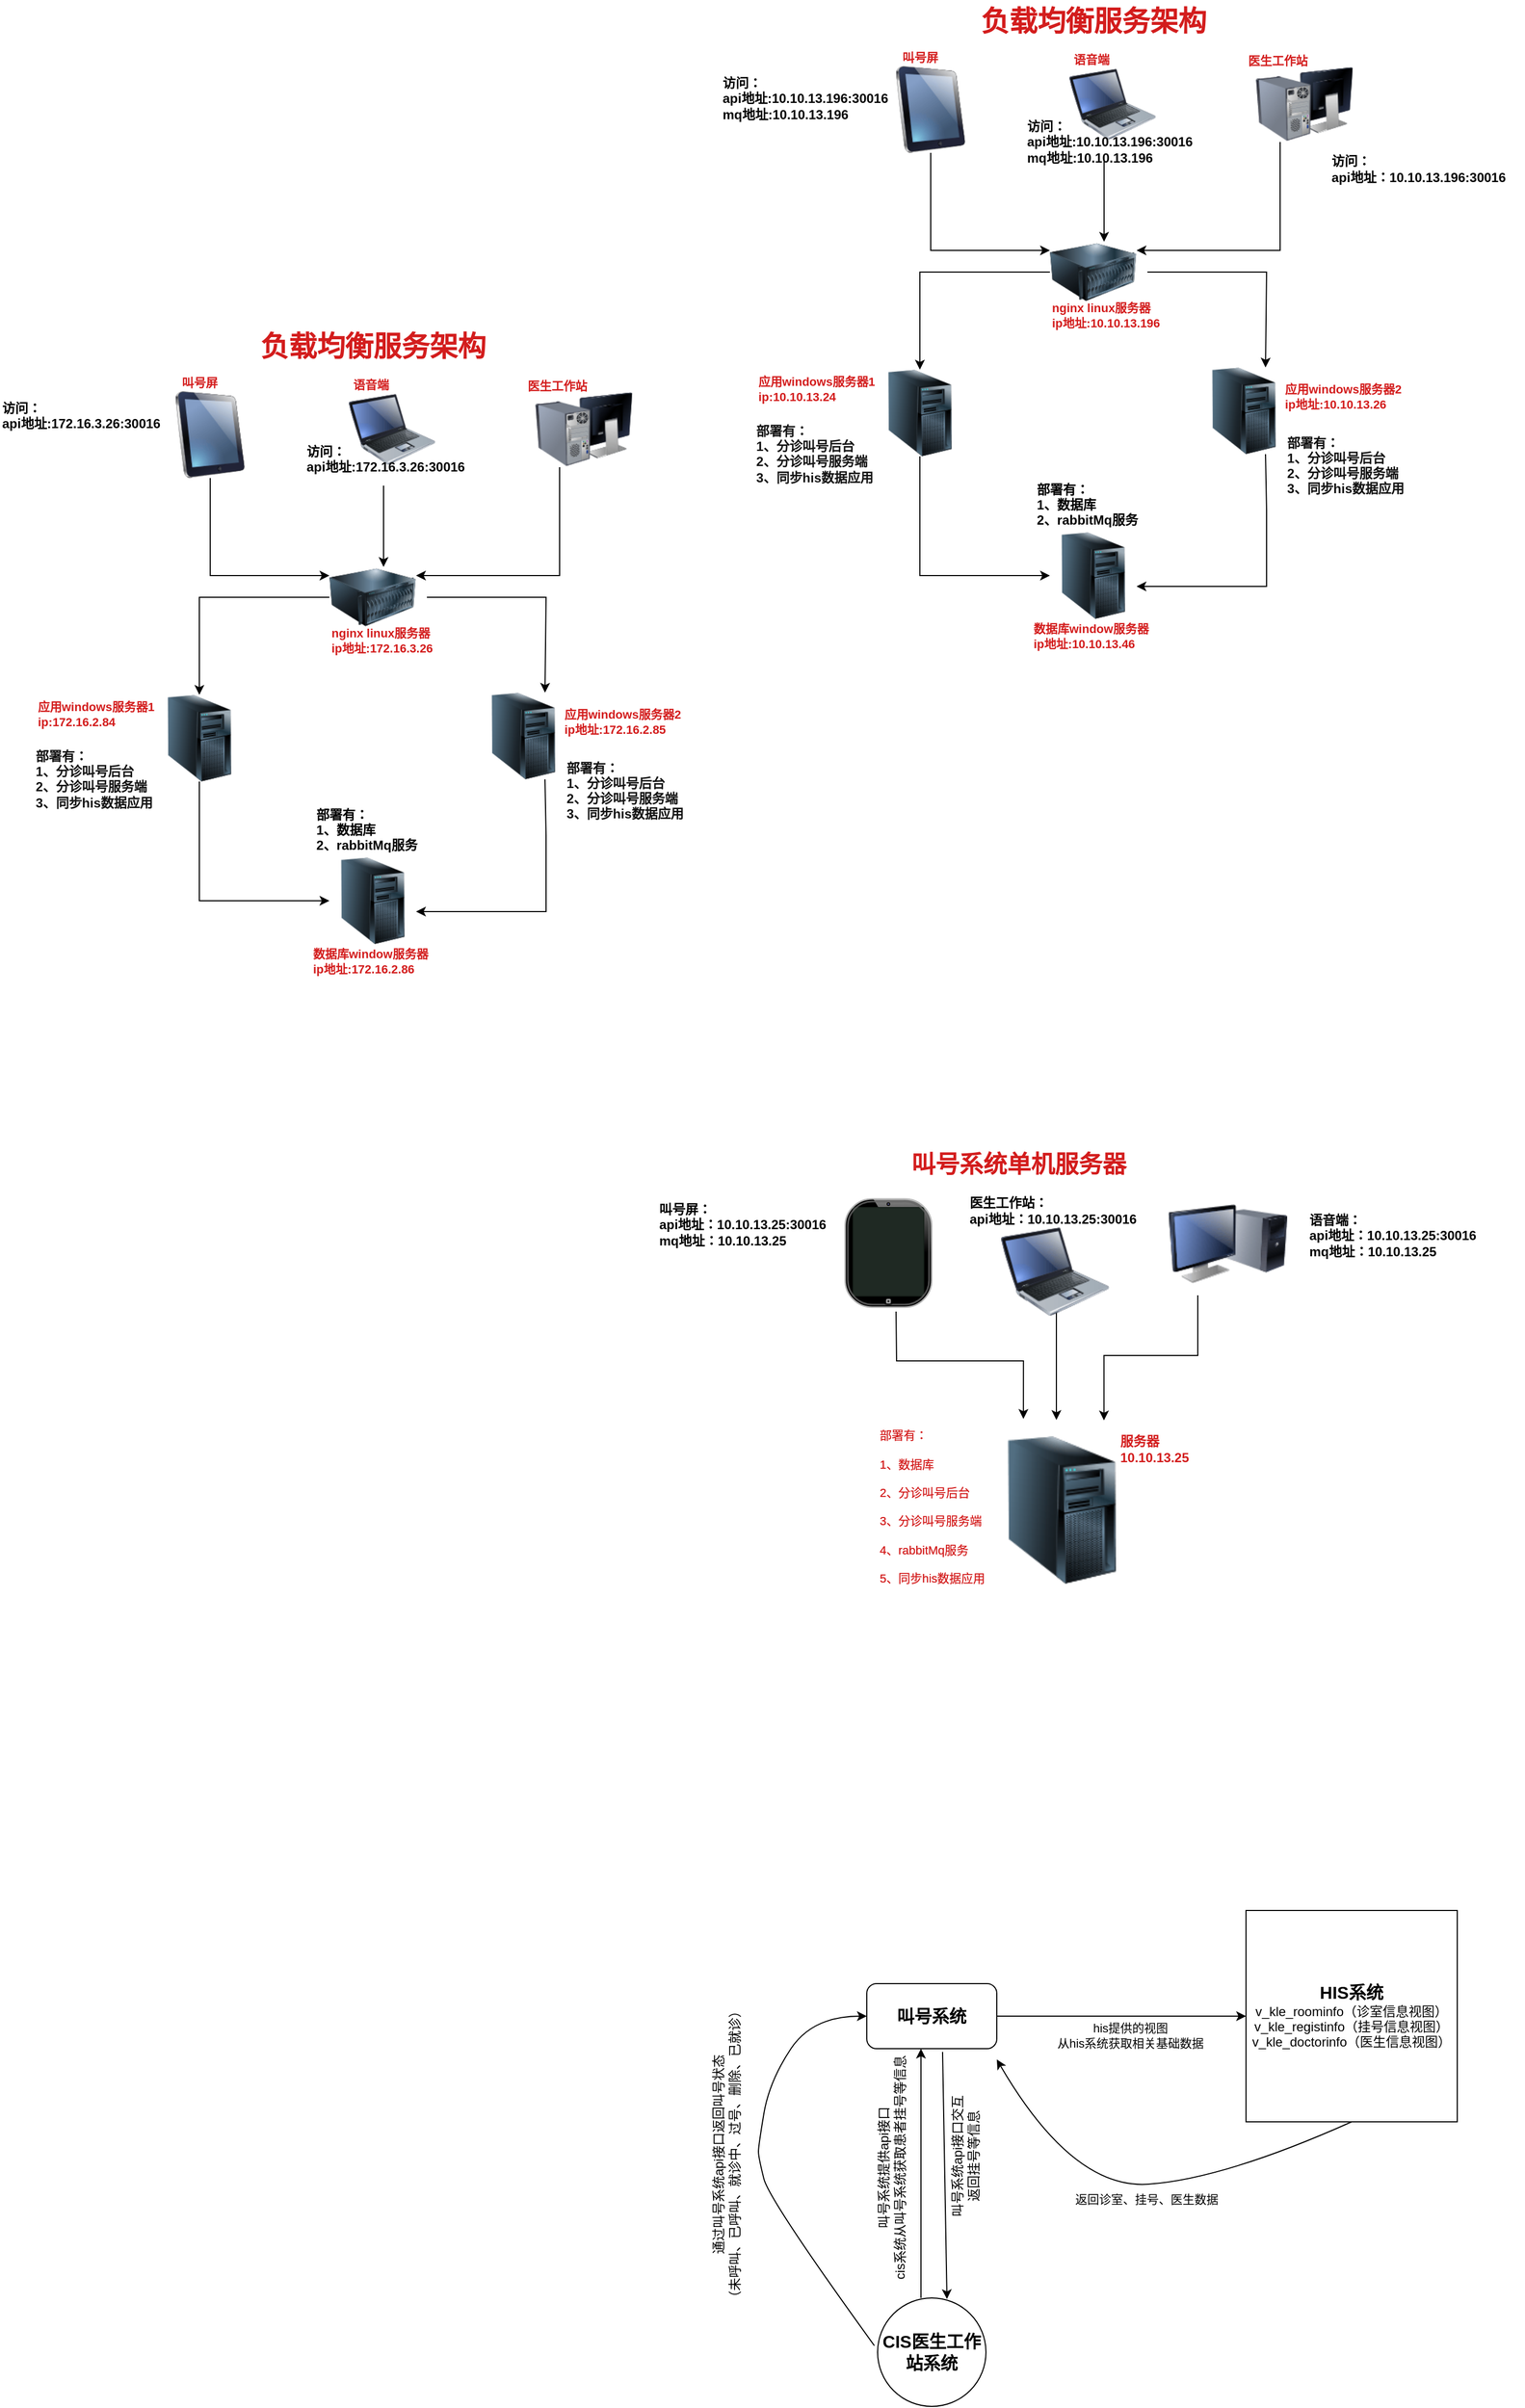<mxfile version="28.2.3">
  <diagram id="C5RBs43oDa-KdzZeNtuy" name="Page-1">
    <mxGraphModel dx="1752" dy="1763" grid="1" gridSize="10" guides="1" tooltips="1" connect="1" arrows="1" fold="1" page="1" pageScale="1" pageWidth="827" pageHeight="1169" math="0" shadow="0">
      <root>
        <mxCell id="WIyWlLk6GJQsqaUBKTNV-0" />
        <mxCell id="WIyWlLk6GJQsqaUBKTNV-1" parent="WIyWlLk6GJQsqaUBKTNV-0" />
        <mxCell id="S4UypmrDm1dBJgWFIcm2-1" value="叫号系统" style="rounded=1;whiteSpace=wrap;html=1;fontStyle=1;fontSize=16;" parent="WIyWlLk6GJQsqaUBKTNV-1" vertex="1">
          <mxGeometry x="180" y="730" width="120" height="60" as="geometry" />
        </mxCell>
        <mxCell id="S4UypmrDm1dBJgWFIcm2-2" value="" style="endArrow=classic;html=1;rounded=0;entryX=0;entryY=0.5;entryDx=0;entryDy=0;" parent="WIyWlLk6GJQsqaUBKTNV-1" source="S4UypmrDm1dBJgWFIcm2-1" target="S4UypmrDm1dBJgWFIcm2-3" edge="1">
          <mxGeometry width="50" height="50" relative="1" as="geometry">
            <mxPoint x="370" y="810" as="sourcePoint" />
            <mxPoint x="463" y="762" as="targetPoint" />
          </mxGeometry>
        </mxCell>
        <mxCell id="S4UypmrDm1dBJgWFIcm2-9" value="his提供的视图&lt;br&gt;从his系统获取相关基础数据" style="edgeLabel;html=1;align=center;verticalAlign=middle;resizable=0;points=[];fontStyle=0" parent="S4UypmrDm1dBJgWFIcm2-2" vertex="1" connectable="0">
          <mxGeometry x="0.301" y="1" relative="1" as="geometry">
            <mxPoint x="-27" y="19" as="offset" />
          </mxGeometry>
        </mxCell>
        <mxCell id="S4UypmrDm1dBJgWFIcm2-3" value="&lt;span&gt;&lt;font style=&quot;font-size: 16px;&quot;&gt;&lt;b&gt;HIS系统&lt;/b&gt;&lt;/font&gt;&lt;/span&gt;&lt;br&gt;v_kle_roominfo（诊室信息视图）v_kle_registinfo（挂号信息视图）&lt;br&gt;v_kle_doctorinfo（医生信息视图）" style="whiteSpace=wrap;html=1;aspect=fixed;fontStyle=0" parent="WIyWlLk6GJQsqaUBKTNV-1" vertex="1">
          <mxGeometry x="530" y="662.5" width="195" height="195" as="geometry" />
        </mxCell>
        <mxCell id="S4UypmrDm1dBJgWFIcm2-10" value="" style="curved=1;endArrow=classic;html=1;rounded=0;exitX=0.5;exitY=1;exitDx=0;exitDy=0;" parent="WIyWlLk6GJQsqaUBKTNV-1" source="S4UypmrDm1dBJgWFIcm2-3" edge="1">
          <mxGeometry width="50" height="50" relative="1" as="geometry">
            <mxPoint x="550" y="850" as="sourcePoint" />
            <mxPoint x="300" y="800" as="targetPoint" />
            <Array as="points">
              <mxPoint x="510" y="910" />
              <mxPoint x="370" y="920" />
            </Array>
          </mxGeometry>
        </mxCell>
        <mxCell id="S4UypmrDm1dBJgWFIcm2-13" value="返回诊室、挂号、医生数据" style="edgeLabel;html=1;align=center;verticalAlign=middle;resizable=0;points=[];fontStyle=0" parent="S4UypmrDm1dBJgWFIcm2-10" vertex="1" connectable="0">
          <mxGeometry x="-0.014" relative="1" as="geometry">
            <mxPoint y="14" as="offset" />
          </mxGeometry>
        </mxCell>
        <mxCell id="S4UypmrDm1dBJgWFIcm2-15" value="CIS医生工作站系统" style="ellipse;whiteSpace=wrap;html=1;aspect=fixed;fontSize=16;fontStyle=1" parent="WIyWlLk6GJQsqaUBKTNV-1" vertex="1">
          <mxGeometry x="190" y="1020" width="100" height="100" as="geometry" />
        </mxCell>
        <mxCell id="S4UypmrDm1dBJgWFIcm2-18" value="叫号系统提供api接口&lt;br&gt;cis系统从叫号系统获取患者挂号等信息" style="text;html=1;align=center;verticalAlign=bottom;resizable=0;points=[];autosize=1;strokeColor=none;fillColor=none;fontSize=12;labelPosition=center;verticalLabelPosition=middle;horizontal=0;fontStyle=0" parent="WIyWlLk6GJQsqaUBKTNV-1" vertex="1">
          <mxGeometry x="170" y="790" width="50" height="220" as="geometry" />
        </mxCell>
        <mxCell id="S4UypmrDm1dBJgWFIcm2-19" value="" style="endArrow=classic;html=1;rounded=0;fontSize=16;" parent="WIyWlLk6GJQsqaUBKTNV-1" edge="1">
          <mxGeometry width="50" height="50" relative="1" as="geometry">
            <mxPoint x="230" y="1020" as="sourcePoint" />
            <mxPoint x="230" y="790" as="targetPoint" />
          </mxGeometry>
        </mxCell>
        <mxCell id="S4UypmrDm1dBJgWFIcm2-20" value="" style="endArrow=classic;html=1;rounded=0;fontSize=12;entryX=0.64;entryY=0.01;entryDx=0;entryDy=0;entryPerimeter=0;exitX=0.583;exitY=1.05;exitDx=0;exitDy=0;exitPerimeter=0;" parent="WIyWlLk6GJQsqaUBKTNV-1" source="S4UypmrDm1dBJgWFIcm2-1" target="S4UypmrDm1dBJgWFIcm2-15" edge="1">
          <mxGeometry width="50" height="50" relative="1" as="geometry">
            <mxPoint x="250" y="800" as="sourcePoint" />
            <mxPoint x="330" y="920" as="targetPoint" />
            <Array as="points" />
          </mxGeometry>
        </mxCell>
        <mxCell id="S4UypmrDm1dBJgWFIcm2-21" value="叫号系统api接口交互&lt;br&gt;返回挂号等信息" style="edgeLabel;html=1;align=center;verticalAlign=middle;resizable=0;points=[];fontSize=12;horizontal=0;fontStyle=0" parent="S4UypmrDm1dBJgWFIcm2-20" vertex="1" connectable="0">
          <mxGeometry x="-0.263" y="2" relative="1" as="geometry">
            <mxPoint x="17" y="13" as="offset" />
          </mxGeometry>
        </mxCell>
        <mxCell id="S4UypmrDm1dBJgWFIcm2-22" value="" style="curved=1;endArrow=classic;html=1;rounded=0;fontSize=12;exitX=-0.03;exitY=0.44;exitDx=0;exitDy=0;exitPerimeter=0;" parent="WIyWlLk6GJQsqaUBKTNV-1" source="S4UypmrDm1dBJgWFIcm2-15" edge="1">
          <mxGeometry width="50" height="50" relative="1" as="geometry">
            <mxPoint x="130" y="810" as="sourcePoint" />
            <mxPoint x="180" y="760" as="targetPoint" />
            <Array as="points">
              <mxPoint x="90" y="930" />
              <mxPoint x="80" y="890" />
              <mxPoint x="80" y="880" />
              <mxPoint x="90" y="820" />
              <mxPoint x="130" y="760" />
            </Array>
          </mxGeometry>
        </mxCell>
        <mxCell id="S4UypmrDm1dBJgWFIcm2-23" value="通过叫号系统api接口返回叫号状态&lt;br&gt;（未呼叫、已呼叫、就诊中、过号、删除、已就诊）" style="edgeLabel;html=1;align=center;verticalAlign=middle;resizable=0;points=[];fontSize=12;horizontal=0;fontStyle=0" parent="S4UypmrDm1dBJgWFIcm2-22" vertex="1" connectable="0">
          <mxGeometry x="0.176" relative="1" as="geometry">
            <mxPoint x="-33" y="26" as="offset" />
          </mxGeometry>
        </mxCell>
        <mxCell id="ENqZWn_datqXN9hk1TCG-1" value="" style="verticalLabelPosition=bottom;verticalAlign=top;html=1;shadow=0;dashed=0;strokeWidth=1;shape=mxgraph.ios.iPad;bgStyle=bgGreen;fillColor=#aaaaaa;sketch=0;" parent="WIyWlLk6GJQsqaUBKTNV-1" vertex="1">
          <mxGeometry x="160" y="6" width="80" height="100" as="geometry" />
        </mxCell>
        <mxCell id="ENqZWn_datqXN9hk1TCG-5" value="" style="image;html=1;image=img/lib/clip_art/computers/Server_Tower_128x128.png" parent="WIyWlLk6GJQsqaUBKTNV-1" vertex="1">
          <mxGeometry x="310" y="206" width="100" height="174" as="geometry" />
        </mxCell>
        <mxCell id="eXNyFsUxIDP3zQRasa6G-5" style="edgeStyle=orthogonalEdgeStyle;rounded=0;orthogonalLoop=1;jettySize=auto;html=1;exitX=0.25;exitY=1;exitDx=0;exitDy=0;entryX=0.889;entryY=0.025;entryDx=0;entryDy=0;entryPerimeter=0;" parent="WIyWlLk6GJQsqaUBKTNV-1" source="ENqZWn_datqXN9hk1TCG-6" target="ENqZWn_datqXN9hk1TCG-5" edge="1">
          <mxGeometry relative="1" as="geometry" />
        </mxCell>
        <mxCell id="ENqZWn_datqXN9hk1TCG-6" value="" style="image;html=1;image=img/lib/clip_art/computers/Monitor_Tower_128x128.png" parent="WIyWlLk6GJQsqaUBKTNV-1" vertex="1">
          <mxGeometry x="458" width="110" height="95" as="geometry" />
        </mxCell>
        <mxCell id="ENqZWn_datqXN9hk1TCG-8" value="&lt;div style=&quot;text-align: left;&quot;&gt;&lt;b style=&quot;background-color: initial;&quot;&gt;叫号屏：&lt;/b&gt;&lt;/div&gt;&lt;b&gt;&lt;div style=&quot;text-align: left;&quot;&gt;&lt;b style=&quot;background-color: initial;&quot;&gt;api地址：10.10.13.25:30016&lt;/b&gt;&lt;/div&gt;&lt;div style=&quot;text-align: left;&quot;&gt;&lt;b style=&quot;background-color: initial;&quot;&gt;mq地址：10.10.13.25&lt;/b&gt;&lt;/div&gt;&lt;/b&gt;" style="text;html=1;align=center;verticalAlign=middle;resizable=0;points=[];autosize=1;strokeColor=none;fillColor=none;" parent="WIyWlLk6GJQsqaUBKTNV-1" vertex="1">
          <mxGeometry x="-25" width="180" height="60" as="geometry" />
        </mxCell>
        <mxCell id="ENqZWn_datqXN9hk1TCG-9" value="&lt;div style=&quot;text-align: left;&quot;&gt;&lt;b&gt;语音端：&lt;/b&gt;&lt;/div&gt;&lt;b&gt;&lt;div style=&quot;text-align: left;&quot;&gt;&lt;b style=&quot;background-color: initial;&quot;&gt;api地址：10.10.13.25:30016&lt;/b&gt;&lt;/div&gt;&lt;div style=&quot;text-align: left;&quot;&gt;&lt;b style=&quot;background-color: initial;&quot;&gt;mq地址：10.10.13.25&lt;/b&gt;&lt;/div&gt;&lt;/b&gt;" style="text;html=1;align=center;verticalAlign=middle;resizable=0;points=[];autosize=1;strokeColor=none;fillColor=none;" parent="WIyWlLk6GJQsqaUBKTNV-1" vertex="1">
          <mxGeometry x="575" y="10" width="180" height="60" as="geometry" />
        </mxCell>
        <mxCell id="ENqZWn_datqXN9hk1TCG-10" value="&lt;b&gt;服务器&lt;br&gt;10.10.13.25&lt;/b&gt;" style="text;html=1;align=left;verticalAlign=middle;resizable=0;points=[];autosize=1;strokeColor=none;fillColor=none;fontColor=#d31d1d;" parent="WIyWlLk6GJQsqaUBKTNV-1" vertex="1">
          <mxGeometry x="412" y="217" width="90" height="40" as="geometry" />
        </mxCell>
        <mxCell id="ENqZWn_datqXN9hk1TCG-11" value="&lt;b&gt;&lt;font style=&quot;font-size: 22px;&quot;&gt;叫号系统单机服务器&lt;/font&gt;&lt;/b&gt;" style="text;html=1;align=center;verticalAlign=middle;resizable=0;points=[];autosize=1;strokeColor=none;fillColor=none;fontColor=#d31d1d;" parent="WIyWlLk6GJQsqaUBKTNV-1" vertex="1">
          <mxGeometry x="210" y="-45" width="220" height="40" as="geometry" />
        </mxCell>
        <mxCell id="ENqZWn_datqXN9hk1TCG-12" value="&lt;font style=&quot;font-size: 11px;&quot;&gt;部署有：&lt;br style=&quot;font-size: 11px;&quot;&gt;1、数据库&lt;br style=&quot;font-size: 11px;&quot;&gt;2、分诊叫号后台&lt;br&gt;3、分诊叫号服务端&lt;br&gt;4、rabbitMq服务&lt;br&gt;&lt;span style=&quot;font-size: 11px;&quot;&gt;5、同步his数据应用&lt;br style=&quot;font-size: 11px;&quot;&gt;&lt;br style=&quot;font-size: 11px;&quot;&gt;&lt;/span&gt;&lt;/font&gt;" style="text;html=1;align=left;verticalAlign=middle;resizable=0;points=[];autosize=1;strokeColor=none;fillColor=none;fontSize=22;fontColor=#d31d1d;" parent="WIyWlLk6GJQsqaUBKTNV-1" vertex="1">
          <mxGeometry x="190" y="200" width="130" height="200" as="geometry" />
        </mxCell>
        <mxCell id="ENqZWn_datqXN9hk1TCG-13" value="" style="image;html=1;image=img/lib/clip_art/computers/Server_Tower_128x128.png;fontSize=11;fontColor=#d31d1d;" parent="WIyWlLk6GJQsqaUBKTNV-1" vertex="1">
          <mxGeometry x="189" y="-759" width="80" height="80" as="geometry" />
        </mxCell>
        <mxCell id="ENqZWn_datqXN9hk1TCG-14" value="" style="image;html=1;image=img/lib/clip_art/computers/Server_128x128.png;fontSize=11;fontColor=#d31d1d;" parent="WIyWlLk6GJQsqaUBKTNV-1" vertex="1">
          <mxGeometry x="349" y="-889" width="80" height="80" as="geometry" />
        </mxCell>
        <mxCell id="ENqZWn_datqXN9hk1TCG-15" value="" style="image;html=1;image=img/lib/clip_art/computers/Server_Tower_128x128.png;fontSize=11;fontColor=#d31d1d;" parent="WIyWlLk6GJQsqaUBKTNV-1" vertex="1">
          <mxGeometry x="488" y="-761" width="80" height="80" as="geometry" />
        </mxCell>
        <mxCell id="ENqZWn_datqXN9hk1TCG-16" value="" style="image;html=1;image=img/lib/clip_art/computers/Server_Tower_128x128.png;fontSize=11;fontColor=#d31d1d;" parent="WIyWlLk6GJQsqaUBKTNV-1" vertex="1">
          <mxGeometry x="349" y="-609" width="80" height="80" as="geometry" />
        </mxCell>
        <mxCell id="ENqZWn_datqXN9hk1TCG-18" value="" style="endArrow=classic;html=1;rounded=0;fontSize=11;fontColor=#d31d1d;exitX=0.75;exitY=1;exitDx=0;exitDy=0;" parent="WIyWlLk6GJQsqaUBKTNV-1" source="ENqZWn_datqXN9hk1TCG-15" edge="1">
          <mxGeometry width="50" height="50" relative="1" as="geometry">
            <mxPoint x="539" y="-639" as="sourcePoint" />
            <mxPoint x="429" y="-559" as="targetPoint" />
            <Array as="points">
              <mxPoint x="549" y="-629" />
              <mxPoint x="549" y="-559" />
            </Array>
          </mxGeometry>
        </mxCell>
        <mxCell id="ENqZWn_datqXN9hk1TCG-19" value="" style="endArrow=classic;html=1;rounded=0;fontSize=11;fontColor=#d31d1d;entryX=0;entryY=0.5;entryDx=0;entryDy=0;exitX=0.5;exitY=1;exitDx=0;exitDy=0;" parent="WIyWlLk6GJQsqaUBKTNV-1" source="ENqZWn_datqXN9hk1TCG-13" target="ENqZWn_datqXN9hk1TCG-16" edge="1">
          <mxGeometry width="50" height="50" relative="1" as="geometry">
            <mxPoint x="244" y="-629" as="sourcePoint" />
            <mxPoint x="114" y="-540.429" as="targetPoint" />
            <Array as="points">
              <mxPoint x="229" y="-569" />
            </Array>
          </mxGeometry>
        </mxCell>
        <mxCell id="ENqZWn_datqXN9hk1TCG-20" value="" style="endArrow=classic;html=1;rounded=0;fontSize=11;fontColor=#d31d1d;" parent="WIyWlLk6GJQsqaUBKTNV-1" source="ENqZWn_datqXN9hk1TCG-14" target="ENqZWn_datqXN9hk1TCG-13" edge="1">
          <mxGeometry width="50" height="50" relative="1" as="geometry">
            <mxPoint x="259" y="-829" as="sourcePoint" />
            <mxPoint x="459" y="-699" as="targetPoint" />
            <Array as="points">
              <mxPoint x="229" y="-849" />
            </Array>
          </mxGeometry>
        </mxCell>
        <mxCell id="ENqZWn_datqXN9hk1TCG-21" value="" style="endArrow=classic;html=1;rounded=0;fontSize=11;fontColor=#d31d1d;entryX=0.75;entryY=0;entryDx=0;entryDy=0;" parent="WIyWlLk6GJQsqaUBKTNV-1" target="ENqZWn_datqXN9hk1TCG-15" edge="1">
          <mxGeometry width="50" height="50" relative="1" as="geometry">
            <mxPoint x="439" y="-849" as="sourcePoint" />
            <mxPoint x="519" y="-759" as="targetPoint" />
            <Array as="points">
              <mxPoint x="549" y="-849" />
            </Array>
          </mxGeometry>
        </mxCell>
        <mxCell id="ENqZWn_datqXN9hk1TCG-30" style="edgeStyle=orthogonalEdgeStyle;rounded=0;orthogonalLoop=1;jettySize=auto;html=1;exitX=0.5;exitY=1;exitDx=0;exitDy=0;entryX=0;entryY=0.25;entryDx=0;entryDy=0;fontSize=11;fontColor=#d31d1d;" parent="WIyWlLk6GJQsqaUBKTNV-1" source="ENqZWn_datqXN9hk1TCG-23" target="ENqZWn_datqXN9hk1TCG-14" edge="1">
          <mxGeometry relative="1" as="geometry" />
        </mxCell>
        <mxCell id="ENqZWn_datqXN9hk1TCG-23" value="" style="image;html=1;image=img/lib/clip_art/computers/iPad_128x128.png;fontSize=11;fontColor=#d31d1d;" parent="WIyWlLk6GJQsqaUBKTNV-1" vertex="1">
          <mxGeometry x="199" y="-1039" width="80" height="80" as="geometry" />
        </mxCell>
        <mxCell id="ENqZWn_datqXN9hk1TCG-31" style="edgeStyle=orthogonalEdgeStyle;rounded=0;orthogonalLoop=1;jettySize=auto;html=1;fontSize=11;fontColor=#d31d1d;" parent="WIyWlLk6GJQsqaUBKTNV-1" edge="1">
          <mxGeometry relative="1" as="geometry">
            <mxPoint x="399" y="-877" as="targetPoint" />
            <mxPoint x="399" y="-917" as="sourcePoint" />
            <Array as="points">
              <mxPoint x="399" y="-952" />
            </Array>
          </mxGeometry>
        </mxCell>
        <mxCell id="ENqZWn_datqXN9hk1TCG-24" value="" style="image;html=1;image=img/lib/clip_art/computers/Laptop_128x128.png;fontSize=11;fontColor=#d31d1d;" parent="WIyWlLk6GJQsqaUBKTNV-1" vertex="1">
          <mxGeometry x="367" y="-1044" width="80" height="80" as="geometry" />
        </mxCell>
        <mxCell id="ENqZWn_datqXN9hk1TCG-29" style="edgeStyle=orthogonalEdgeStyle;rounded=0;orthogonalLoop=1;jettySize=auto;html=1;exitX=0.25;exitY=1;exitDx=0;exitDy=0;entryX=1;entryY=0.25;entryDx=0;entryDy=0;fontSize=11;fontColor=#d31d1d;" parent="WIyWlLk6GJQsqaUBKTNV-1" source="ENqZWn_datqXN9hk1TCG-25" target="ENqZWn_datqXN9hk1TCG-14" edge="1">
          <mxGeometry relative="1" as="geometry" />
        </mxCell>
        <mxCell id="ENqZWn_datqXN9hk1TCG-25" value="" style="image;html=1;image=img/lib/clip_art/computers/Monitor_Tower_Behind_128x128.png;fontSize=11;fontColor=#d31d1d;" parent="WIyWlLk6GJQsqaUBKTNV-1" vertex="1">
          <mxGeometry x="539" y="-1039" width="90" height="70" as="geometry" />
        </mxCell>
        <mxCell id="ENqZWn_datqXN9hk1TCG-32" value="叫号屏" style="text;html=1;align=center;verticalAlign=middle;resizable=0;points=[];autosize=1;strokeColor=none;fillColor=none;fontSize=11;fontColor=#d31d1d;fontStyle=1" parent="WIyWlLk6GJQsqaUBKTNV-1" vertex="1">
          <mxGeometry x="199" y="-1062" width="60" height="30" as="geometry" />
        </mxCell>
        <mxCell id="ENqZWn_datqXN9hk1TCG-33" value="语音端" style="text;html=1;align=center;verticalAlign=middle;resizable=0;points=[];autosize=1;strokeColor=none;fillColor=none;fontSize=11;fontColor=#d31d1d;fontStyle=1" parent="WIyWlLk6GJQsqaUBKTNV-1" vertex="1">
          <mxGeometry x="357" y="-1060" width="60" height="30" as="geometry" />
        </mxCell>
        <mxCell id="ENqZWn_datqXN9hk1TCG-34" value="医生工作站" style="text;html=1;align=center;verticalAlign=middle;resizable=0;points=[];autosize=1;strokeColor=none;fillColor=none;fontSize=11;fontColor=#d31d1d;fontStyle=1" parent="WIyWlLk6GJQsqaUBKTNV-1" vertex="1">
          <mxGeometry x="519" y="-1059" width="80" height="30" as="geometry" />
        </mxCell>
        <mxCell id="ENqZWn_datqXN9hk1TCG-35" value="nginx linux服务器&lt;br&gt;ip地址:10.10.13.196" style="text;html=1;align=left;verticalAlign=middle;resizable=0;points=[];autosize=1;strokeColor=none;fillColor=none;fontSize=11;fontColor=#d31d1d;fontStyle=1" parent="WIyWlLk6GJQsqaUBKTNV-1" vertex="1">
          <mxGeometry x="349" y="-829" width="130" height="40" as="geometry" />
        </mxCell>
        <mxCell id="ENqZWn_datqXN9hk1TCG-36" value="应用windows服务器1&lt;br&gt;ip:10.10.13.24" style="text;html=1;align=left;verticalAlign=middle;resizable=0;points=[];autosize=1;strokeColor=none;fillColor=none;fontSize=11;fontColor=#d31d1d;fontStyle=1" parent="WIyWlLk6GJQsqaUBKTNV-1" vertex="1">
          <mxGeometry x="78" y="-761" width="140" height="40" as="geometry" />
        </mxCell>
        <mxCell id="ENqZWn_datqXN9hk1TCG-37" value="应用windows服务器2&lt;br&gt;ip地址:10.10.13.26" style="text;html=1;align=left;verticalAlign=middle;resizable=0;points=[];autosize=1;strokeColor=none;fillColor=none;fontSize=11;fontColor=#d31d1d;fontStyle=1" parent="WIyWlLk6GJQsqaUBKTNV-1" vertex="1">
          <mxGeometry x="564" y="-754" width="140" height="40" as="geometry" />
        </mxCell>
        <mxCell id="ENqZWn_datqXN9hk1TCG-38" value="数据库window服务器&lt;br&gt;ip地址:10.10.13.46" style="text;html=1;align=left;verticalAlign=middle;resizable=0;points=[];autosize=1;strokeColor=none;fillColor=none;fontSize=11;fontColor=#d31d1d;fontStyle=1" parent="WIyWlLk6GJQsqaUBKTNV-1" vertex="1">
          <mxGeometry x="332" y="-533" width="140" height="40" as="geometry" />
        </mxCell>
        <mxCell id="ENqZWn_datqXN9hk1TCG-39" value="负载均衡服务架构" style="text;html=1;align=center;verticalAlign=middle;resizable=0;points=[];autosize=1;strokeColor=none;fillColor=none;fontSize=26;fontColor=#d31d1d;fontStyle=1" parent="WIyWlLk6GJQsqaUBKTNV-1" vertex="1">
          <mxGeometry x="274" y="-1100" width="230" height="40" as="geometry" />
        </mxCell>
        <mxCell id="ENqZWn_datqXN9hk1TCG-41" value="访问：&lt;br&gt;api地址:10.10.13.196:30016&lt;br&gt;mq地址:10.10.13.196" style="text;html=1;align=left;verticalAlign=middle;resizable=0;points=[];autosize=1;strokeColor=none;fillColor=none;fontSize=12;fontColor=#050505;fontStyle=1" parent="WIyWlLk6GJQsqaUBKTNV-1" vertex="1">
          <mxGeometry x="45" y="-1039" width="180" height="60" as="geometry" />
        </mxCell>
        <mxCell id="ENqZWn_datqXN9hk1TCG-42" value="访问：&lt;br&gt;api地址：10.10.13.196:30016" style="text;html=1;align=left;verticalAlign=middle;resizable=0;points=[];autosize=1;strokeColor=none;fillColor=none;fontSize=12;fontColor=#050505;fontStyle=1" parent="WIyWlLk6GJQsqaUBKTNV-1" vertex="1">
          <mxGeometry x="606.5" y="-964" width="180" height="40" as="geometry" />
        </mxCell>
        <mxCell id="eXNyFsUxIDP3zQRasa6G-4" style="edgeStyle=orthogonalEdgeStyle;rounded=0;orthogonalLoop=1;jettySize=auto;html=1;" parent="WIyWlLk6GJQsqaUBKTNV-1" edge="1">
          <mxGeometry relative="1" as="geometry">
            <mxPoint x="355" y="100" as="sourcePoint" />
            <mxPoint x="355" y="210" as="targetPoint" />
          </mxGeometry>
        </mxCell>
        <mxCell id="eXNyFsUxIDP3zQRasa6G-0" value="" style="image;html=1;image=img/lib/clip_art/computers/Laptop_128x128.png" parent="WIyWlLk6GJQsqaUBKTNV-1" vertex="1">
          <mxGeometry x="304" y="28" width="100" height="90" as="geometry" />
        </mxCell>
        <mxCell id="eXNyFsUxIDP3zQRasa6G-6" style="edgeStyle=orthogonalEdgeStyle;rounded=0;orthogonalLoop=1;jettySize=auto;html=1;exitX=0.5;exitY=1;exitDx=0;exitDy=0;entryX=1.035;entryY=0.045;entryDx=0;entryDy=0;entryPerimeter=0;" parent="WIyWlLk6GJQsqaUBKTNV-1" target="ENqZWn_datqXN9hk1TCG-12" edge="1">
          <mxGeometry relative="1" as="geometry">
            <mxPoint x="207" y="110" as="sourcePoint" />
            <mxPoint x="207" y="216" as="targetPoint" />
          </mxGeometry>
        </mxCell>
        <mxCell id="eXNyFsUxIDP3zQRasa6G-8" value="&lt;b&gt;医生工作站：&lt;br&gt;&lt;/b&gt;&lt;b style=&quot;border-color: var(--border-color); background-color: initial;&quot;&gt;api地址：10.10.13.25:30016&lt;/b&gt;&lt;b&gt;&lt;br&gt;&lt;/b&gt;" style="text;html=1;align=left;verticalAlign=middle;resizable=0;points=[];autosize=1;strokeColor=none;fillColor=none;" parent="WIyWlLk6GJQsqaUBKTNV-1" vertex="1">
          <mxGeometry x="273" y="-3" width="180" height="40" as="geometry" />
        </mxCell>
        <mxCell id="eXNyFsUxIDP3zQRasa6G-9" value="访问：&lt;br&gt;api地址:10.10.13.196:30016&lt;br&gt;mq地址:10.10.13.196" style="text;html=1;align=left;verticalAlign=middle;resizable=0;points=[];autosize=1;strokeColor=none;fillColor=none;fontSize=12;fontColor=#050505;fontStyle=1" parent="WIyWlLk6GJQsqaUBKTNV-1" vertex="1">
          <mxGeometry x="326" y="-999" width="180" height="60" as="geometry" />
        </mxCell>
        <mxCell id="eXNyFsUxIDP3zQRasa6G-10" value="&lt;font style=&quot;font-size: 11px;&quot;&gt;部署有：&lt;br style=&quot;font-size: 11px;&quot;&gt;1、数据库&lt;br style=&quot;font-size: 11px;&quot;&gt;2、分诊叫号后台&lt;br&gt;3、分诊叫号服务端&lt;br&gt;4、rabbitMq服务&lt;br&gt;&lt;span style=&quot;font-size: 11px;&quot;&gt;5、同步his数据应用&lt;br style=&quot;font-size: 11px;&quot;&gt;&lt;br style=&quot;font-size: 11px;&quot;&gt;&lt;/span&gt;&lt;/font&gt;" style="text;html=1;align=left;verticalAlign=middle;resizable=0;points=[];autosize=1;strokeColor=none;fillColor=none;fontSize=22;fontColor=#d31d1d;" parent="WIyWlLk6GJQsqaUBKTNV-1" vertex="1">
          <mxGeometry x="190" y="200" width="130" height="200" as="geometry" />
        </mxCell>
        <mxCell id="eXNyFsUxIDP3zQRasa6G-11" value="&lt;font style=&quot;font-size: 12px;&quot;&gt;部署有：&lt;br style=&quot;font-size: 12px;&quot;&gt;1、分诊叫号后台&lt;br style=&quot;font-size: 12px;&quot;&gt;2、分诊叫号服务端&lt;br style=&quot;font-size: 12px;&quot;&gt;&lt;span style=&quot;font-size: 12px;&quot;&gt;3、同步his数据应用&lt;br style=&quot;font-size: 12px;&quot;&gt;&lt;br style=&quot;font-size: 12px;&quot;&gt;&lt;/span&gt;&lt;/font&gt;" style="text;html=1;align=left;verticalAlign=middle;resizable=0;points=[];autosize=1;strokeColor=none;fillColor=none;fontSize=12;fontColor=#141414;spacing=0;fontStyle=1" parent="WIyWlLk6GJQsqaUBKTNV-1" vertex="1">
          <mxGeometry x="78" y="-714" width="130" height="80" as="geometry" />
        </mxCell>
        <mxCell id="eXNyFsUxIDP3zQRasa6G-12" value="部署有：&#xa;1、分诊叫号后台&#xa;2、分诊叫号服务端&#xa;3、同步his数据应用&#xa;&#xa;" style="text;align=left;verticalAlign=middle;resizable=0;points=[];autosize=1;strokeColor=none;fillColor=none;fontSize=12;fontColor=#121212;spacing=0;fontStyle=1" parent="WIyWlLk6GJQsqaUBKTNV-1" vertex="1">
          <mxGeometry x="568" y="-697" width="130" height="80" as="geometry" />
        </mxCell>
        <mxCell id="eXNyFsUxIDP3zQRasa6G-13" value="&lt;font style=&quot;font-size: 12px;&quot;&gt;部署有：&lt;br style=&quot;font-size: 12px;&quot;&gt;1、数据库&lt;br style=&quot;font-size: 12px;&quot;&gt;2、rabbitMq服务&lt;br style=&quot;font-size: 12px;&quot;&gt;&lt;span style=&quot;font-size: 12px;&quot;&gt;&lt;br style=&quot;font-size: 12px;&quot;&gt;&lt;br style=&quot;font-size: 12px;&quot;&gt;&lt;/span&gt;&lt;/font&gt;" style="text;html=1;align=left;verticalAlign=middle;resizable=0;points=[];autosize=1;strokeColor=none;fillColor=none;fontSize=12;fontColor=#000000;spacing=0;fontStyle=1" parent="WIyWlLk6GJQsqaUBKTNV-1" vertex="1">
          <mxGeometry x="337" y="-660" width="110" height="80" as="geometry" />
        </mxCell>
        <mxCell id="xB-e9K9E_dG9revk9vn--111" value="" style="image;html=1;image=img/lib/clip_art/computers/Server_Tower_128x128.png;fontSize=11;fontColor=#d31d1d;" vertex="1" parent="WIyWlLk6GJQsqaUBKTNV-1">
          <mxGeometry x="-476" y="-459" width="80" height="80" as="geometry" />
        </mxCell>
        <mxCell id="xB-e9K9E_dG9revk9vn--112" value="" style="image;html=1;image=img/lib/clip_art/computers/Server_128x128.png;fontSize=11;fontColor=#d31d1d;" vertex="1" parent="WIyWlLk6GJQsqaUBKTNV-1">
          <mxGeometry x="-316" y="-589" width="80" height="80" as="geometry" />
        </mxCell>
        <mxCell id="xB-e9K9E_dG9revk9vn--113" value="" style="image;html=1;image=img/lib/clip_art/computers/Server_Tower_128x128.png;fontSize=11;fontColor=#d31d1d;" vertex="1" parent="WIyWlLk6GJQsqaUBKTNV-1">
          <mxGeometry x="-177" y="-461" width="80" height="80" as="geometry" />
        </mxCell>
        <mxCell id="xB-e9K9E_dG9revk9vn--114" value="" style="image;html=1;image=img/lib/clip_art/computers/Server_Tower_128x128.png;fontSize=11;fontColor=#d31d1d;" vertex="1" parent="WIyWlLk6GJQsqaUBKTNV-1">
          <mxGeometry x="-316" y="-309" width="80" height="80" as="geometry" />
        </mxCell>
        <mxCell id="xB-e9K9E_dG9revk9vn--115" value="" style="endArrow=classic;html=1;rounded=0;fontSize=11;fontColor=#d31d1d;exitX=0.75;exitY=1;exitDx=0;exitDy=0;" edge="1" parent="WIyWlLk6GJQsqaUBKTNV-1" source="xB-e9K9E_dG9revk9vn--113">
          <mxGeometry width="50" height="50" relative="1" as="geometry">
            <mxPoint x="-126" y="-339" as="sourcePoint" />
            <mxPoint x="-236" y="-259" as="targetPoint" />
            <Array as="points">
              <mxPoint x="-116" y="-329" />
              <mxPoint x="-116" y="-259" />
            </Array>
          </mxGeometry>
        </mxCell>
        <mxCell id="xB-e9K9E_dG9revk9vn--116" value="" style="endArrow=classic;html=1;rounded=0;fontSize=11;fontColor=#d31d1d;entryX=0;entryY=0.5;entryDx=0;entryDy=0;exitX=0.5;exitY=1;exitDx=0;exitDy=0;" edge="1" parent="WIyWlLk6GJQsqaUBKTNV-1" source="xB-e9K9E_dG9revk9vn--111" target="xB-e9K9E_dG9revk9vn--114">
          <mxGeometry width="50" height="50" relative="1" as="geometry">
            <mxPoint x="-421" y="-329" as="sourcePoint" />
            <mxPoint x="-551" y="-240.429" as="targetPoint" />
            <Array as="points">
              <mxPoint x="-436" y="-269" />
            </Array>
          </mxGeometry>
        </mxCell>
        <mxCell id="xB-e9K9E_dG9revk9vn--117" value="" style="endArrow=classic;html=1;rounded=0;fontSize=11;fontColor=#d31d1d;" edge="1" parent="WIyWlLk6GJQsqaUBKTNV-1" source="xB-e9K9E_dG9revk9vn--112" target="xB-e9K9E_dG9revk9vn--111">
          <mxGeometry width="50" height="50" relative="1" as="geometry">
            <mxPoint x="-406" y="-529" as="sourcePoint" />
            <mxPoint x="-206" y="-399" as="targetPoint" />
            <Array as="points">
              <mxPoint x="-436" y="-549" />
            </Array>
          </mxGeometry>
        </mxCell>
        <mxCell id="xB-e9K9E_dG9revk9vn--118" value="" style="endArrow=classic;html=1;rounded=0;fontSize=11;fontColor=#d31d1d;entryX=0.75;entryY=0;entryDx=0;entryDy=0;" edge="1" parent="WIyWlLk6GJQsqaUBKTNV-1" target="xB-e9K9E_dG9revk9vn--113">
          <mxGeometry width="50" height="50" relative="1" as="geometry">
            <mxPoint x="-226" y="-549" as="sourcePoint" />
            <mxPoint x="-146" y="-459" as="targetPoint" />
            <Array as="points">
              <mxPoint x="-116" y="-549" />
            </Array>
          </mxGeometry>
        </mxCell>
        <mxCell id="xB-e9K9E_dG9revk9vn--119" style="edgeStyle=orthogonalEdgeStyle;rounded=0;orthogonalLoop=1;jettySize=auto;html=1;exitX=0.5;exitY=1;exitDx=0;exitDy=0;entryX=0;entryY=0.25;entryDx=0;entryDy=0;fontSize=11;fontColor=#d31d1d;" edge="1" parent="WIyWlLk6GJQsqaUBKTNV-1" source="xB-e9K9E_dG9revk9vn--120" target="xB-e9K9E_dG9revk9vn--112">
          <mxGeometry relative="1" as="geometry" />
        </mxCell>
        <mxCell id="xB-e9K9E_dG9revk9vn--120" value="" style="image;html=1;image=img/lib/clip_art/computers/iPad_128x128.png;fontSize=11;fontColor=#d31d1d;" vertex="1" parent="WIyWlLk6GJQsqaUBKTNV-1">
          <mxGeometry x="-466" y="-739" width="80" height="80" as="geometry" />
        </mxCell>
        <mxCell id="xB-e9K9E_dG9revk9vn--121" style="edgeStyle=orthogonalEdgeStyle;rounded=0;orthogonalLoop=1;jettySize=auto;html=1;fontSize=11;fontColor=#d31d1d;" edge="1" parent="WIyWlLk6GJQsqaUBKTNV-1">
          <mxGeometry relative="1" as="geometry">
            <mxPoint x="-266" y="-577" as="targetPoint" />
            <mxPoint x="-266" y="-617" as="sourcePoint" />
            <Array as="points">
              <mxPoint x="-266" y="-652" />
            </Array>
          </mxGeometry>
        </mxCell>
        <mxCell id="xB-e9K9E_dG9revk9vn--122" value="" style="image;html=1;image=img/lib/clip_art/computers/Laptop_128x128.png;fontSize=11;fontColor=#d31d1d;" vertex="1" parent="WIyWlLk6GJQsqaUBKTNV-1">
          <mxGeometry x="-298" y="-744" width="80" height="80" as="geometry" />
        </mxCell>
        <mxCell id="xB-e9K9E_dG9revk9vn--123" style="edgeStyle=orthogonalEdgeStyle;rounded=0;orthogonalLoop=1;jettySize=auto;html=1;exitX=0.25;exitY=1;exitDx=0;exitDy=0;entryX=1;entryY=0.25;entryDx=0;entryDy=0;fontSize=11;fontColor=#d31d1d;" edge="1" parent="WIyWlLk6GJQsqaUBKTNV-1" source="xB-e9K9E_dG9revk9vn--124" target="xB-e9K9E_dG9revk9vn--112">
          <mxGeometry relative="1" as="geometry" />
        </mxCell>
        <mxCell id="xB-e9K9E_dG9revk9vn--124" value="" style="image;html=1;image=img/lib/clip_art/computers/Monitor_Tower_Behind_128x128.png;fontSize=11;fontColor=#d31d1d;" vertex="1" parent="WIyWlLk6GJQsqaUBKTNV-1">
          <mxGeometry x="-126" y="-739" width="90" height="70" as="geometry" />
        </mxCell>
        <mxCell id="xB-e9K9E_dG9revk9vn--125" value="叫号屏" style="text;html=1;align=center;verticalAlign=middle;resizable=0;points=[];autosize=1;strokeColor=none;fillColor=none;fontSize=11;fontColor=#d31d1d;fontStyle=1" vertex="1" parent="WIyWlLk6GJQsqaUBKTNV-1">
          <mxGeometry x="-466" y="-762" width="60" height="30" as="geometry" />
        </mxCell>
        <mxCell id="xB-e9K9E_dG9revk9vn--126" value="语音端" style="text;html=1;align=center;verticalAlign=middle;resizable=0;points=[];autosize=1;strokeColor=none;fillColor=none;fontSize=11;fontColor=#d31d1d;fontStyle=1" vertex="1" parent="WIyWlLk6GJQsqaUBKTNV-1">
          <mxGeometry x="-308" y="-760" width="60" height="30" as="geometry" />
        </mxCell>
        <mxCell id="xB-e9K9E_dG9revk9vn--127" value="医生工作站" style="text;html=1;align=center;verticalAlign=middle;resizable=0;points=[];autosize=1;strokeColor=none;fillColor=none;fontSize=11;fontColor=#d31d1d;fontStyle=1" vertex="1" parent="WIyWlLk6GJQsqaUBKTNV-1">
          <mxGeometry x="-146" y="-759" width="80" height="30" as="geometry" />
        </mxCell>
        <mxCell id="xB-e9K9E_dG9revk9vn--128" value="nginx linux服务器&lt;br&gt;ip地址:172.16.3.26" style="text;html=1;align=left;verticalAlign=middle;resizable=0;points=[];autosize=1;strokeColor=none;fillColor=none;fontSize=11;fontColor=#d31d1d;fontStyle=1" vertex="1" parent="WIyWlLk6GJQsqaUBKTNV-1">
          <mxGeometry x="-316" y="-529" width="120" height="40" as="geometry" />
        </mxCell>
        <mxCell id="xB-e9K9E_dG9revk9vn--129" value="应用windows服务器1&lt;br&gt;ip:172.16.2.84" style="text;html=1;align=left;verticalAlign=middle;resizable=0;points=[];autosize=1;strokeColor=none;fillColor=none;fontSize=11;fontColor=#d31d1d;fontStyle=1" vertex="1" parent="WIyWlLk6GJQsqaUBKTNV-1">
          <mxGeometry x="-587" y="-461" width="130" height="40" as="geometry" />
        </mxCell>
        <mxCell id="xB-e9K9E_dG9revk9vn--130" value="应用windows服务器2&lt;br&gt;ip地址:172.16.2.85" style="text;html=1;align=left;verticalAlign=middle;resizable=0;points=[];autosize=1;strokeColor=none;fillColor=none;fontSize=11;fontColor=#d31d1d;fontStyle=1" vertex="1" parent="WIyWlLk6GJQsqaUBKTNV-1">
          <mxGeometry x="-101" y="-454" width="130" height="40" as="geometry" />
        </mxCell>
        <mxCell id="xB-e9K9E_dG9revk9vn--131" value="数据库window服务器&lt;br&gt;ip地址:172.16.2.86" style="text;html=1;align=left;verticalAlign=middle;resizable=0;points=[];autosize=1;strokeColor=none;fillColor=none;fontSize=11;fontColor=#d31d1d;fontStyle=1" vertex="1" parent="WIyWlLk6GJQsqaUBKTNV-1">
          <mxGeometry x="-333" y="-233" width="130" height="40" as="geometry" />
        </mxCell>
        <mxCell id="xB-e9K9E_dG9revk9vn--132" value="负载均衡服务架构" style="text;html=1;align=center;verticalAlign=middle;resizable=0;points=[];autosize=1;strokeColor=none;fillColor=none;fontSize=26;fontColor=#d31d1d;fontStyle=1" vertex="1" parent="WIyWlLk6GJQsqaUBKTNV-1">
          <mxGeometry x="-391" y="-800" width="230" height="40" as="geometry" />
        </mxCell>
        <mxCell id="xB-e9K9E_dG9revk9vn--133" value="访问：&lt;br&gt;api地址:172.16.3.26:30016&lt;div&gt;&lt;br/&gt;&lt;/div&gt;" style="text;html=1;align=left;verticalAlign=middle;resizable=0;points=[];autosize=1;strokeColor=none;fillColor=none;fontSize=12;fontColor=#050505;fontStyle=1" vertex="1" parent="WIyWlLk6GJQsqaUBKTNV-1">
          <mxGeometry x="-620" y="-739" width="170" height="60" as="geometry" />
        </mxCell>
        <mxCell id="xB-e9K9E_dG9revk9vn--134" value="访问：&lt;br&gt;api地址:172.16.3.26:30016&lt;div&gt;&lt;br/&gt;&lt;/div&gt;" style="text;html=1;align=left;verticalAlign=middle;resizable=0;points=[];autosize=1;strokeColor=none;fillColor=none;fontSize=12;fontColor=#050505;fontStyle=1" vertex="1" parent="WIyWlLk6GJQsqaUBKTNV-1">
          <mxGeometry x="-339" y="-699" width="170" height="60" as="geometry" />
        </mxCell>
        <mxCell id="xB-e9K9E_dG9revk9vn--135" value="&lt;font style=&quot;font-size: 12px;&quot;&gt;部署有：&lt;br style=&quot;font-size: 12px;&quot;&gt;1、分诊叫号后台&lt;br style=&quot;font-size: 12px;&quot;&gt;2、分诊叫号服务端&lt;br style=&quot;font-size: 12px;&quot;&gt;&lt;span style=&quot;font-size: 12px;&quot;&gt;3、同步his数据应用&lt;br style=&quot;font-size: 12px;&quot;&gt;&lt;br style=&quot;font-size: 12px;&quot;&gt;&lt;/span&gt;&lt;/font&gt;" style="text;html=1;align=left;verticalAlign=middle;resizable=0;points=[];autosize=1;strokeColor=none;fillColor=none;fontSize=12;fontColor=#141414;spacing=0;fontStyle=1" vertex="1" parent="WIyWlLk6GJQsqaUBKTNV-1">
          <mxGeometry x="-587" y="-414" width="130" height="80" as="geometry" />
        </mxCell>
        <mxCell id="xB-e9K9E_dG9revk9vn--136" value="部署有：&#xa;1、分诊叫号后台&#xa;2、分诊叫号服务端&#xa;3、同步his数据应用&#xa;&#xa;" style="text;align=left;verticalAlign=middle;resizable=0;points=[];autosize=1;strokeColor=none;fillColor=none;fontSize=12;fontColor=#121212;spacing=0;fontStyle=1" vertex="1" parent="WIyWlLk6GJQsqaUBKTNV-1">
          <mxGeometry x="-97" y="-397" width="130" height="80" as="geometry" />
        </mxCell>
        <mxCell id="xB-e9K9E_dG9revk9vn--137" value="&lt;font style=&quot;font-size: 12px;&quot;&gt;部署有：&lt;br style=&quot;font-size: 12px;&quot;&gt;1、数据库&lt;br style=&quot;font-size: 12px;&quot;&gt;2、rabbitMq服务&lt;br style=&quot;font-size: 12px;&quot;&gt;&lt;span style=&quot;font-size: 12px;&quot;&gt;&lt;br style=&quot;font-size: 12px;&quot;&gt;&lt;br style=&quot;font-size: 12px;&quot;&gt;&lt;/span&gt;&lt;/font&gt;" style="text;html=1;align=left;verticalAlign=middle;resizable=0;points=[];autosize=1;strokeColor=none;fillColor=none;fontSize=12;fontColor=#000000;spacing=0;fontStyle=1" vertex="1" parent="WIyWlLk6GJQsqaUBKTNV-1">
          <mxGeometry x="-328" y="-360" width="110" height="80" as="geometry" />
        </mxCell>
      </root>
    </mxGraphModel>
  </diagram>
</mxfile>
